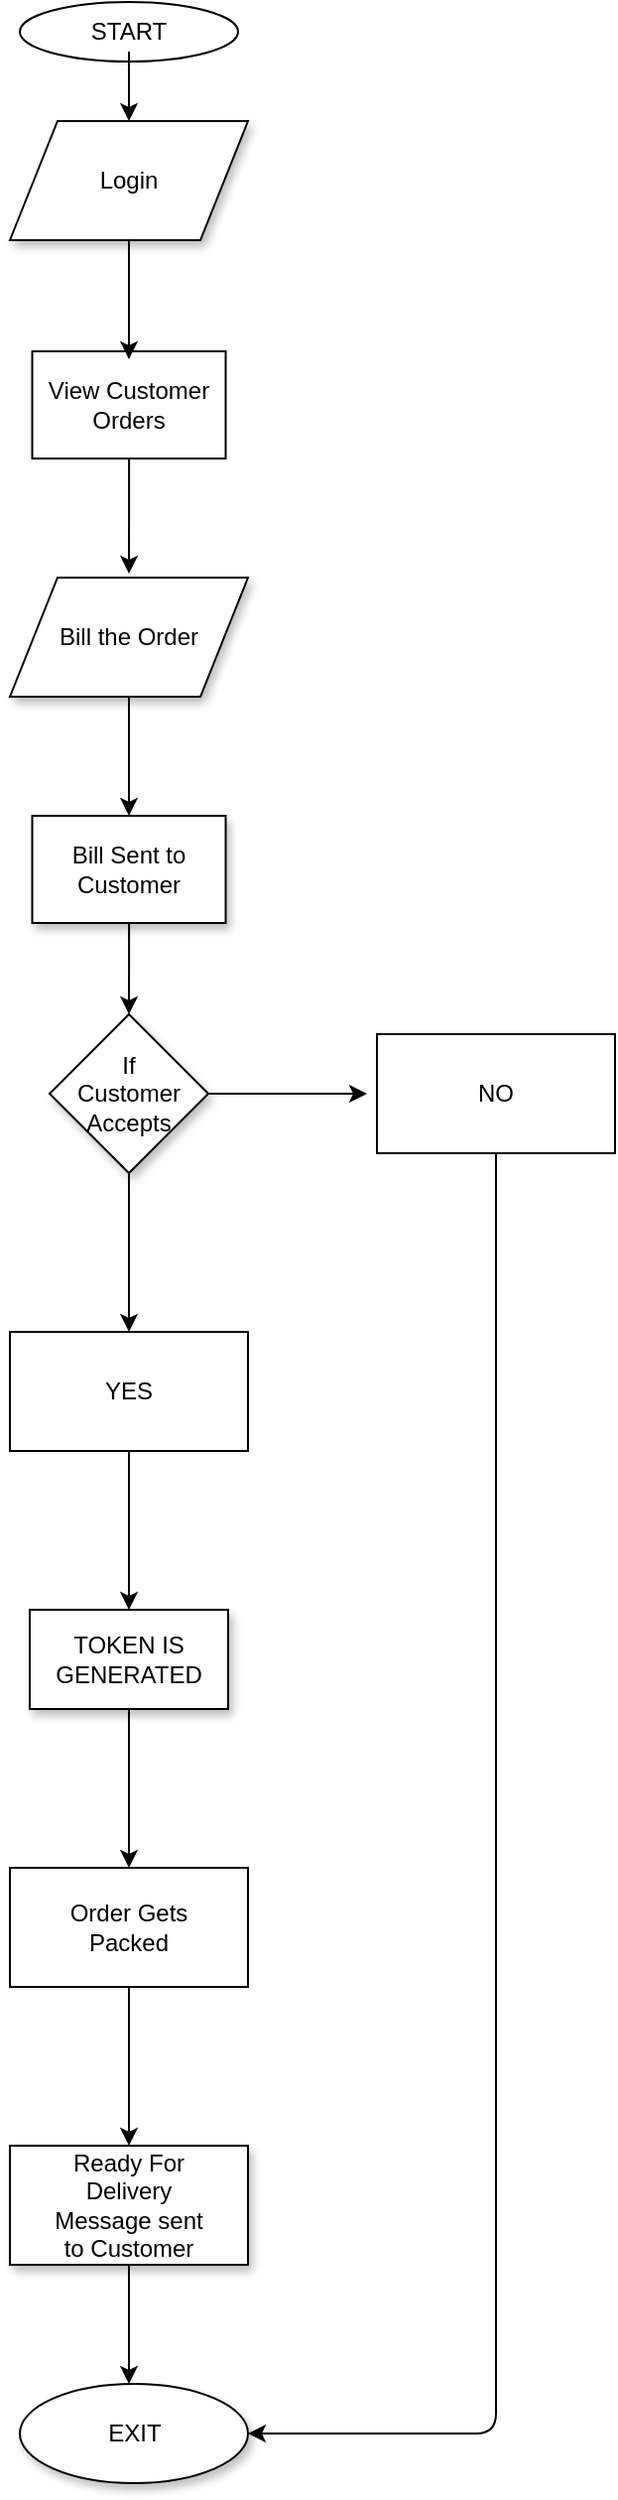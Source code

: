 <mxfile version="13.1.6" type="github">
  <diagram id="Z1raAA6gh114MOupmUsH" name="Page-1">
    <mxGraphModel dx="782" dy="478" grid="1" gridSize="10" guides="1" tooltips="1" connect="1" arrows="1" fold="1" page="1" pageScale="1" pageWidth="850" pageHeight="1100" math="0" shadow="0">
      <root>
        <mxCell id="0" />
        <mxCell id="1" parent="0" />
        <mxCell id="UJpPWXgscfE9Nbg8LadJ-1" value="" style="ellipse;whiteSpace=wrap;html=1;" parent="1" vertex="1">
          <mxGeometry x="340" y="30" width="110" height="30" as="geometry" />
        </mxCell>
        <mxCell id="stwm3qR8TZIVsBcd-epi-31" value="" style="edgeStyle=orthogonalEdgeStyle;rounded=0;orthogonalLoop=1;jettySize=auto;html=1;" parent="1" source="UJpPWXgscfE9Nbg8LadJ-2" target="stwm3qR8TZIVsBcd-epi-28" edge="1">
          <mxGeometry relative="1" as="geometry" />
        </mxCell>
        <mxCell id="UJpPWXgscfE9Nbg8LadJ-2" value="START" style="text;html=1;strokeColor=none;fillColor=none;align=center;verticalAlign=middle;whiteSpace=wrap;rounded=0;" parent="1" vertex="1">
          <mxGeometry x="375" y="35" width="40" height="20" as="geometry" />
        </mxCell>
        <mxCell id="stwm3qR8TZIVsBcd-epi-17" value="" style="edgeStyle=orthogonalEdgeStyle;rounded=0;orthogonalLoop=1;jettySize=auto;html=1;entryX=0.5;entryY=0;entryDx=0;entryDy=0;" parent="1" source="UJpPWXgscfE9Nbg8LadJ-14" edge="1">
          <mxGeometry relative="1" as="geometry">
            <mxPoint x="395" y="318" as="targetPoint" />
          </mxGeometry>
        </mxCell>
        <mxCell id="UJpPWXgscfE9Nbg8LadJ-14" value="" style="rounded=0;whiteSpace=wrap;html=1;" parent="1" vertex="1">
          <mxGeometry x="346.25" y="206" width="97.5" height="54" as="geometry" />
        </mxCell>
        <mxCell id="UJpPWXgscfE9Nbg8LadJ-19" value="View Customer Orders" style="text;html=1;strokeColor=none;fillColor=none;align=center;verticalAlign=middle;whiteSpace=wrap;rounded=0;" parent="1" vertex="1">
          <mxGeometry x="350" y="223" width="90" height="20" as="geometry" />
        </mxCell>
        <mxCell id="stwm3qR8TZIVsBcd-epi-15" value="" style="edgeStyle=orthogonalEdgeStyle;rounded=0;orthogonalLoop=1;jettySize=auto;html=1;" parent="1" source="stwm3qR8TZIVsBcd-epi-5" target="stwm3qR8TZIVsBcd-epi-7" edge="1">
          <mxGeometry relative="1" as="geometry" />
        </mxCell>
        <mxCell id="stwm3qR8TZIVsBcd-epi-5" value="" style="rounded=0;whiteSpace=wrap;html=1;shadow=1;" parent="1" vertex="1">
          <mxGeometry x="346.25" y="440" width="97.5" height="54" as="geometry" />
        </mxCell>
        <mxCell id="stwm3qR8TZIVsBcd-epi-6" value="Bill Sent to Customer" style="text;html=1;strokeColor=none;fillColor=none;align=center;verticalAlign=middle;whiteSpace=wrap;rounded=0;shadow=1;" parent="1" vertex="1">
          <mxGeometry x="350" y="457" width="90" height="20" as="geometry" />
        </mxCell>
        <mxCell id="LsZDqBqnOP4JnVnYVQKs-15" value="" style="edgeStyle=orthogonalEdgeStyle;rounded=0;orthogonalLoop=1;jettySize=auto;html=1;" edge="1" parent="1" source="stwm3qR8TZIVsBcd-epi-7">
          <mxGeometry relative="1" as="geometry">
            <mxPoint x="395" y="700" as="targetPoint" />
          </mxGeometry>
        </mxCell>
        <mxCell id="LsZDqBqnOP4JnVnYVQKs-19" value="" style="edgeStyle=orthogonalEdgeStyle;rounded=0;orthogonalLoop=1;jettySize=auto;html=1;" edge="1" parent="1" source="stwm3qR8TZIVsBcd-epi-7">
          <mxGeometry relative="1" as="geometry">
            <mxPoint x="515" y="580" as="targetPoint" />
          </mxGeometry>
        </mxCell>
        <mxCell id="stwm3qR8TZIVsBcd-epi-7" value="" style="rhombus;whiteSpace=wrap;html=1;shadow=1;" parent="1" vertex="1">
          <mxGeometry x="355" y="540" width="80" height="80" as="geometry" />
        </mxCell>
        <mxCell id="stwm3qR8TZIVsBcd-epi-26" value="" style="edgeStyle=orthogonalEdgeStyle;rounded=0;orthogonalLoop=1;jettySize=auto;html=1;" parent="1" source="stwm3qR8TZIVsBcd-epi-24" edge="1">
          <mxGeometry relative="1" as="geometry">
            <mxPoint x="395" y="440" as="targetPoint" />
          </mxGeometry>
        </mxCell>
        <mxCell id="stwm3qR8TZIVsBcd-epi-24" value="" style="shape=parallelogram;perimeter=parallelogramPerimeter;whiteSpace=wrap;html=1;shadow=1;" parent="1" vertex="1">
          <mxGeometry x="335" y="320" width="120" height="60" as="geometry" />
        </mxCell>
        <mxCell id="stwm3qR8TZIVsBcd-epi-27" value="Bill the Order" style="text;html=1;strokeColor=none;fillColor=none;align=center;verticalAlign=middle;whiteSpace=wrap;rounded=0;shadow=1;" parent="1" vertex="1">
          <mxGeometry x="350" y="340" width="90" height="20" as="geometry" />
        </mxCell>
        <mxCell id="stwm3qR8TZIVsBcd-epi-30" value="" style="edgeStyle=orthogonalEdgeStyle;rounded=0;orthogonalLoop=1;jettySize=auto;html=1;" parent="1" source="stwm3qR8TZIVsBcd-epi-28" edge="1">
          <mxGeometry relative="1" as="geometry">
            <mxPoint x="395" y="210" as="targetPoint" />
          </mxGeometry>
        </mxCell>
        <mxCell id="stwm3qR8TZIVsBcd-epi-28" value="" style="shape=parallelogram;perimeter=parallelogramPerimeter;whiteSpace=wrap;html=1;shadow=1;" parent="1" vertex="1">
          <mxGeometry x="335" y="90" width="120" height="60" as="geometry" />
        </mxCell>
        <mxCell id="stwm3qR8TZIVsBcd-epi-29" value="Login" style="text;html=1;strokeColor=none;fillColor=none;align=center;verticalAlign=middle;whiteSpace=wrap;rounded=0;" parent="1" vertex="1">
          <mxGeometry x="375" y="110" width="40" height="20" as="geometry" />
        </mxCell>
        <mxCell id="stwm3qR8TZIVsBcd-epi-52" value="If Customer Accepts" style="text;html=1;strokeColor=none;fillColor=none;align=center;verticalAlign=middle;whiteSpace=wrap;rounded=0;shadow=1;" parent="1" vertex="1">
          <mxGeometry x="375" y="570" width="40" height="20" as="geometry" />
        </mxCell>
        <mxCell id="LsZDqBqnOP4JnVnYVQKs-3" value="" style="edgeStyle=orthogonalEdgeStyle;rounded=0;orthogonalLoop=1;jettySize=auto;html=1;" edge="1" parent="1" source="LsZDqBqnOP4JnVnYVQKs-4">
          <mxGeometry relative="1" as="geometry">
            <mxPoint x="395" y="970" as="targetPoint" />
          </mxGeometry>
        </mxCell>
        <mxCell id="LsZDqBqnOP4JnVnYVQKs-4" value="" style="rounded=0;whiteSpace=wrap;html=1;shadow=1;" vertex="1" parent="1">
          <mxGeometry x="345" y="840" width="100" height="50" as="geometry" />
        </mxCell>
        <mxCell id="LsZDqBqnOP4JnVnYVQKs-5" value="" style="edgeStyle=orthogonalEdgeStyle;rounded=0;orthogonalLoop=1;jettySize=auto;html=1;" edge="1" parent="1">
          <mxGeometry relative="1" as="geometry">
            <mxPoint x="395" y="1110" as="targetPoint" />
            <mxPoint x="395" y="1030" as="sourcePoint" />
          </mxGeometry>
        </mxCell>
        <mxCell id="LsZDqBqnOP4JnVnYVQKs-6" value="" style="rounded=0;whiteSpace=wrap;html=1;shadow=1;" vertex="1" parent="1">
          <mxGeometry x="335" y="1110" width="120" height="60" as="geometry" />
        </mxCell>
        <mxCell id="LsZDqBqnOP4JnVnYVQKs-7" value="" style="edgeStyle=orthogonalEdgeStyle;rounded=0;orthogonalLoop=1;jettySize=auto;html=1;exitX=0.5;exitY=1;exitDx=0;exitDy=0;" edge="1" parent="1" source="LsZDqBqnOP4JnVnYVQKs-6">
          <mxGeometry relative="1" as="geometry">
            <mxPoint x="395" y="1180" as="sourcePoint" />
            <mxPoint x="395" y="1230" as="targetPoint" />
          </mxGeometry>
        </mxCell>
        <mxCell id="LsZDqBqnOP4JnVnYVQKs-8" value="Ready For Delivery Message sent to Customer" style="text;html=1;strokeColor=none;fillColor=none;align=center;verticalAlign=middle;whiteSpace=wrap;rounded=0;shadow=1;" vertex="1" parent="1">
          <mxGeometry x="350" y="1130" width="90" height="20" as="geometry" />
        </mxCell>
        <mxCell id="LsZDqBqnOP4JnVnYVQKs-9" value="" style="ellipse;whiteSpace=wrap;html=1;shadow=1;" vertex="1" parent="1">
          <mxGeometry x="340" y="1230" width="115" height="50" as="geometry" />
        </mxCell>
        <mxCell id="LsZDqBqnOP4JnVnYVQKs-10" value="EXIT" style="text;html=1;strokeColor=none;fillColor=none;align=center;verticalAlign=middle;whiteSpace=wrap;rounded=0;shadow=1;" vertex="1" parent="1">
          <mxGeometry x="377.5" y="1245" width="40" height="20" as="geometry" />
        </mxCell>
        <mxCell id="LsZDqBqnOP4JnVnYVQKs-11" value="TOKEN IS GENERATED" style="text;html=1;strokeColor=none;fillColor=none;align=center;verticalAlign=middle;whiteSpace=wrap;rounded=0;shadow=1;" vertex="1" parent="1">
          <mxGeometry x="375" y="855" width="40" height="20" as="geometry" />
        </mxCell>
        <mxCell id="LsZDqBqnOP4JnVnYVQKs-12" value="" style="rounded=0;whiteSpace=wrap;html=1;" vertex="1" parent="1">
          <mxGeometry x="335" y="970" width="120" height="60" as="geometry" />
        </mxCell>
        <mxCell id="LsZDqBqnOP4JnVnYVQKs-13" value="Order Gets Packed" style="text;html=1;strokeColor=none;fillColor=none;align=center;verticalAlign=middle;whiteSpace=wrap;rounded=0;shadow=1;" vertex="1" parent="1">
          <mxGeometry x="350" y="990" width="90" height="20" as="geometry" />
        </mxCell>
        <mxCell id="LsZDqBqnOP4JnVnYVQKs-23" value="" style="edgeStyle=orthogonalEdgeStyle;rounded=0;orthogonalLoop=1;jettySize=auto;html=1;" edge="1" parent="1" source="LsZDqBqnOP4JnVnYVQKs-16">
          <mxGeometry relative="1" as="geometry">
            <mxPoint x="395" y="840" as="targetPoint" />
          </mxGeometry>
        </mxCell>
        <mxCell id="LsZDqBqnOP4JnVnYVQKs-16" value="" style="rounded=0;whiteSpace=wrap;html=1;" vertex="1" parent="1">
          <mxGeometry x="335" y="700" width="120" height="60" as="geometry" />
        </mxCell>
        <mxCell id="LsZDqBqnOP4JnVnYVQKs-17" value="YES" style="text;html=1;strokeColor=none;fillColor=none;align=center;verticalAlign=middle;whiteSpace=wrap;rounded=0;" vertex="1" parent="1">
          <mxGeometry x="375" y="720" width="40" height="20" as="geometry" />
        </mxCell>
        <mxCell id="LsZDqBqnOP4JnVnYVQKs-20" value="" style="rounded=0;whiteSpace=wrap;html=1;" vertex="1" parent="1">
          <mxGeometry x="520" y="550" width="120" height="60" as="geometry" />
        </mxCell>
        <mxCell id="LsZDqBqnOP4JnVnYVQKs-21" value="NO" style="text;html=1;strokeColor=none;fillColor=none;align=center;verticalAlign=middle;whiteSpace=wrap;rounded=0;" vertex="1" parent="1">
          <mxGeometry x="560" y="570" width="40" height="20" as="geometry" />
        </mxCell>
        <mxCell id="LsZDqBqnOP4JnVnYVQKs-24" value="" style="edgeStyle=elbowEdgeStyle;elbow=vertical;endArrow=classic;html=1;exitX=0.5;exitY=1;exitDx=0;exitDy=0;entryX=1;entryY=0.5;entryDx=0;entryDy=0;" edge="1" parent="1" source="LsZDqBqnOP4JnVnYVQKs-20" target="LsZDqBqnOP4JnVnYVQKs-9">
          <mxGeometry width="50" height="50" relative="1" as="geometry">
            <mxPoint x="610" y="700" as="sourcePoint" />
            <mxPoint x="580" y="1290" as="targetPoint" />
            <Array as="points">
              <mxPoint x="630" y="1255" />
            </Array>
          </mxGeometry>
        </mxCell>
      </root>
    </mxGraphModel>
  </diagram>
</mxfile>
